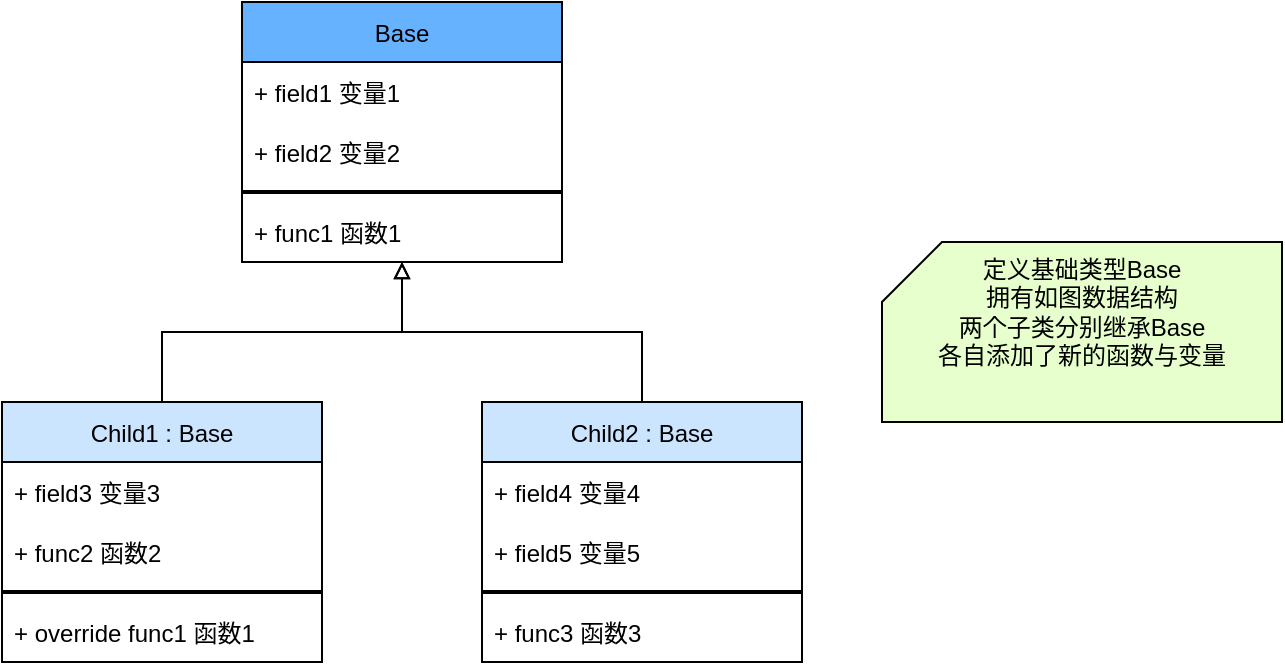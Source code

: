 <mxfile version="16.0.2" type="device"><diagram id="RvfaY0E7NFhPKmnXFhEF" name="第 1 页"><mxGraphModel dx="1102" dy="865" grid="1" gridSize="10" guides="1" tooltips="1" connect="1" arrows="1" fold="1" page="1" pageScale="1" pageWidth="827" pageHeight="1169" math="0" shadow="0"><root><mxCell id="0"/><mxCell id="1" parent="0"/><mxCell id="UmbsfLV-fM-0MRlV1IwC-1" value="Base" style="swimlane;fontStyle=0;childLayout=stackLayout;horizontal=1;startSize=30;horizontalStack=0;resizeParent=1;resizeParentMax=0;resizeLast=0;collapsible=1;marginBottom=0;fillColor=#66B2FF;" parent="1" vertex="1"><mxGeometry x="160" y="280" width="160" height="130" as="geometry"/></mxCell><mxCell id="UmbsfLV-fM-0MRlV1IwC-2" value="+ field1 变量1" style="text;strokeColor=none;fillColor=none;align=left;verticalAlign=middle;spacingLeft=4;spacingRight=4;overflow=hidden;points=[[0,0.5],[1,0.5]];portConstraint=eastwest;rotatable=0;" parent="UmbsfLV-fM-0MRlV1IwC-1" vertex="1"><mxGeometry y="30" width="160" height="30" as="geometry"/></mxCell><mxCell id="UmbsfLV-fM-0MRlV1IwC-3" value="+ field2 变量2" style="text;strokeColor=none;fillColor=none;align=left;verticalAlign=middle;spacingLeft=4;spacingRight=4;overflow=hidden;points=[[0,0.5],[1,0.5]];portConstraint=eastwest;rotatable=0;" parent="UmbsfLV-fM-0MRlV1IwC-1" vertex="1"><mxGeometry y="60" width="160" height="30" as="geometry"/></mxCell><mxCell id="vgb1Ly_4qZdOeilXHUFj-2" value="" style="line;strokeWidth=2;html=1;" vertex="1" parent="UmbsfLV-fM-0MRlV1IwC-1"><mxGeometry y="90" width="160" height="10" as="geometry"/></mxCell><mxCell id="UmbsfLV-fM-0MRlV1IwC-4" value="+ func1 函数1" style="text;strokeColor=none;fillColor=none;align=left;verticalAlign=middle;spacingLeft=4;spacingRight=4;overflow=hidden;points=[[0,0.5],[1,0.5]];portConstraint=eastwest;rotatable=0;" parent="UmbsfLV-fM-0MRlV1IwC-1" vertex="1"><mxGeometry y="100" width="160" height="30" as="geometry"/></mxCell><mxCell id="UmbsfLV-fM-0MRlV1IwC-13" style="edgeStyle=orthogonalEdgeStyle;rounded=0;orthogonalLoop=1;jettySize=auto;html=1;endArrow=block;endFill=0;" parent="1" source="UmbsfLV-fM-0MRlV1IwC-5" target="UmbsfLV-fM-0MRlV1IwC-1" edge="1"><mxGeometry relative="1" as="geometry"/></mxCell><mxCell id="UmbsfLV-fM-0MRlV1IwC-5" value="Child1 : Base" style="swimlane;fontStyle=0;childLayout=stackLayout;horizontal=1;startSize=30;horizontalStack=0;resizeParent=1;resizeParentMax=0;resizeLast=0;collapsible=1;marginBottom=0;fillColor=#CCE5FF;" parent="1" vertex="1"><mxGeometry x="40" y="480" width="160" height="130" as="geometry"/></mxCell><mxCell id="UmbsfLV-fM-0MRlV1IwC-6" value="+ field3 变量3" style="text;strokeColor=none;fillColor=none;align=left;verticalAlign=middle;spacingLeft=4;spacingRight=4;overflow=hidden;points=[[0,0.5],[1,0.5]];portConstraint=eastwest;rotatable=0;" parent="UmbsfLV-fM-0MRlV1IwC-5" vertex="1"><mxGeometry y="30" width="160" height="30" as="geometry"/></mxCell><mxCell id="UmbsfLV-fM-0MRlV1IwC-15" value="+ func2 函数2" style="text;strokeColor=none;fillColor=none;align=left;verticalAlign=middle;spacingLeft=4;spacingRight=4;overflow=hidden;points=[[0,0.5],[1,0.5]];portConstraint=eastwest;rotatable=0;" parent="UmbsfLV-fM-0MRlV1IwC-5" vertex="1"><mxGeometry y="60" width="160" height="30" as="geometry"/></mxCell><mxCell id="vgb1Ly_4qZdOeilXHUFj-3" value="" style="line;strokeWidth=2;html=1;" vertex="1" parent="UmbsfLV-fM-0MRlV1IwC-5"><mxGeometry y="90" width="160" height="10" as="geometry"/></mxCell><mxCell id="UmbsfLV-fM-0MRlV1IwC-8" value="+ override func1 函数1" style="text;strokeColor=none;fillColor=none;align=left;verticalAlign=middle;spacingLeft=4;spacingRight=4;overflow=hidden;points=[[0,0.5],[1,0.5]];portConstraint=eastwest;rotatable=0;" parent="UmbsfLV-fM-0MRlV1IwC-5" vertex="1"><mxGeometry y="100" width="160" height="30" as="geometry"/></mxCell><mxCell id="UmbsfLV-fM-0MRlV1IwC-14" style="edgeStyle=orthogonalEdgeStyle;rounded=0;orthogonalLoop=1;jettySize=auto;html=1;endArrow=block;endFill=0;" parent="1" source="UmbsfLV-fM-0MRlV1IwC-9" target="UmbsfLV-fM-0MRlV1IwC-1" edge="1"><mxGeometry relative="1" as="geometry"/></mxCell><mxCell id="UmbsfLV-fM-0MRlV1IwC-9" value="Child2 : Base" style="swimlane;fontStyle=0;childLayout=stackLayout;horizontal=1;startSize=30;horizontalStack=0;resizeParent=1;resizeParentMax=0;resizeLast=0;collapsible=1;marginBottom=0;fillColor=#CCE5FF;" parent="1" vertex="1"><mxGeometry x="280" y="480" width="160" height="130" as="geometry"/></mxCell><mxCell id="UmbsfLV-fM-0MRlV1IwC-10" value="+ field4 变量4" style="text;strokeColor=none;fillColor=none;align=left;verticalAlign=middle;spacingLeft=4;spacingRight=4;overflow=hidden;points=[[0,0.5],[1,0.5]];portConstraint=eastwest;rotatable=0;" parent="UmbsfLV-fM-0MRlV1IwC-9" vertex="1"><mxGeometry y="30" width="160" height="30" as="geometry"/></mxCell><mxCell id="UmbsfLV-fM-0MRlV1IwC-11" value="+ field5 变量5" style="text;strokeColor=none;fillColor=none;align=left;verticalAlign=middle;spacingLeft=4;spacingRight=4;overflow=hidden;points=[[0,0.5],[1,0.5]];portConstraint=eastwest;rotatable=0;" parent="UmbsfLV-fM-0MRlV1IwC-9" vertex="1"><mxGeometry y="60" width="160" height="30" as="geometry"/></mxCell><mxCell id="vgb1Ly_4qZdOeilXHUFj-4" value="" style="line;strokeWidth=2;html=1;" vertex="1" parent="UmbsfLV-fM-0MRlV1IwC-9"><mxGeometry y="90" width="160" height="10" as="geometry"/></mxCell><mxCell id="UmbsfLV-fM-0MRlV1IwC-12" value="+ func3 函数3" style="text;strokeColor=none;fillColor=none;align=left;verticalAlign=middle;spacingLeft=4;spacingRight=4;overflow=hidden;points=[[0,0.5],[1,0.5]];portConstraint=eastwest;rotatable=0;" parent="UmbsfLV-fM-0MRlV1IwC-9" vertex="1"><mxGeometry y="100" width="160" height="30" as="geometry"/></mxCell><mxCell id="UmbsfLV-fM-0MRlV1IwC-16" value="定义基础类型Base&lt;br&gt;拥有如图数据结构&lt;br&gt;两个子类分别继承Base&lt;br&gt;各自添加了新的函数与变量" style="shape=card;whiteSpace=wrap;html=1;fillColor=#E6FFCC;verticalAlign=top;" parent="1" vertex="1"><mxGeometry x="480" y="400" width="200" height="90" as="geometry"/></mxCell></root></mxGraphModel></diagram></mxfile>